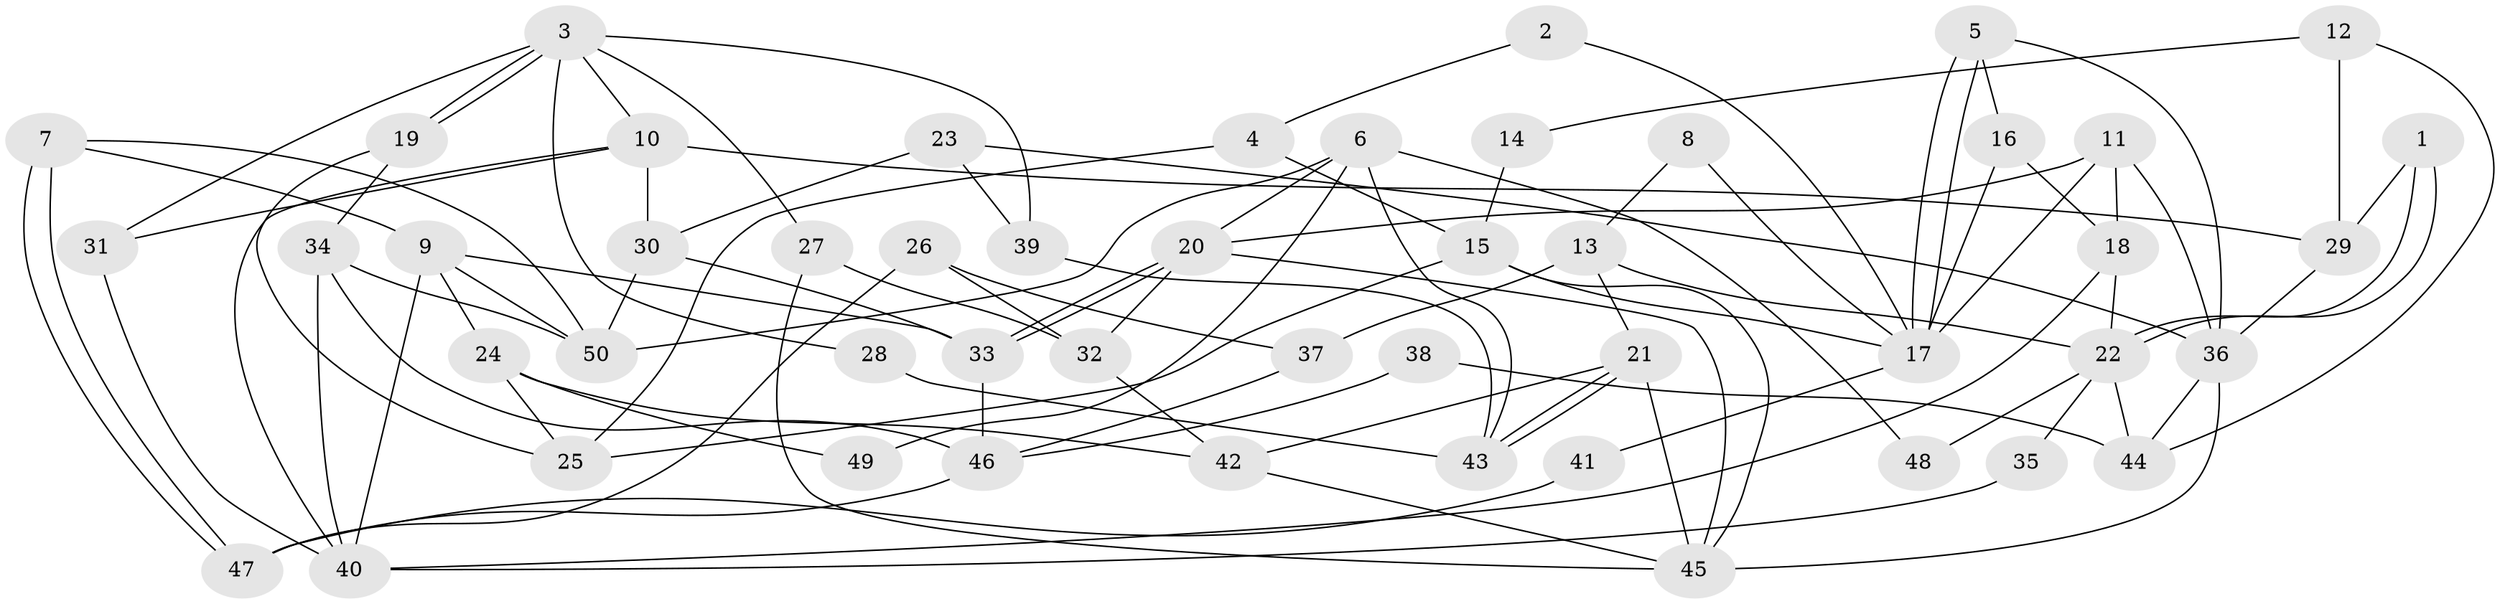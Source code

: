 // coarse degree distribution, {4: 0.25, 8: 0.125, 2: 0.1875, 7: 0.125, 9: 0.0625, 10: 0.0625, 3: 0.125, 5: 0.0625}
// Generated by graph-tools (version 1.1) at 2025/18/03/04/25 18:18:44]
// undirected, 50 vertices, 100 edges
graph export_dot {
graph [start="1"]
  node [color=gray90,style=filled];
  1;
  2;
  3;
  4;
  5;
  6;
  7;
  8;
  9;
  10;
  11;
  12;
  13;
  14;
  15;
  16;
  17;
  18;
  19;
  20;
  21;
  22;
  23;
  24;
  25;
  26;
  27;
  28;
  29;
  30;
  31;
  32;
  33;
  34;
  35;
  36;
  37;
  38;
  39;
  40;
  41;
  42;
  43;
  44;
  45;
  46;
  47;
  48;
  49;
  50;
  1 -- 22;
  1 -- 22;
  1 -- 29;
  2 -- 17;
  2 -- 4;
  3 -- 10;
  3 -- 19;
  3 -- 19;
  3 -- 27;
  3 -- 28;
  3 -- 31;
  3 -- 39;
  4 -- 15;
  4 -- 25;
  5 -- 17;
  5 -- 17;
  5 -- 16;
  5 -- 36;
  6 -- 43;
  6 -- 50;
  6 -- 20;
  6 -- 48;
  6 -- 49;
  7 -- 9;
  7 -- 47;
  7 -- 47;
  7 -- 50;
  8 -- 17;
  8 -- 13;
  9 -- 33;
  9 -- 24;
  9 -- 40;
  9 -- 50;
  10 -- 31;
  10 -- 40;
  10 -- 29;
  10 -- 30;
  11 -- 36;
  11 -- 20;
  11 -- 17;
  11 -- 18;
  12 -- 44;
  12 -- 29;
  12 -- 14;
  13 -- 21;
  13 -- 37;
  13 -- 22;
  14 -- 15;
  15 -- 17;
  15 -- 45;
  15 -- 25;
  16 -- 18;
  16 -- 17;
  17 -- 41;
  18 -- 22;
  18 -- 40;
  19 -- 34;
  19 -- 25;
  20 -- 33;
  20 -- 33;
  20 -- 32;
  20 -- 45;
  21 -- 43;
  21 -- 43;
  21 -- 45;
  21 -- 42;
  22 -- 35;
  22 -- 44;
  22 -- 48;
  23 -- 36;
  23 -- 30;
  23 -- 39;
  24 -- 42;
  24 -- 25;
  24 -- 49;
  26 -- 32;
  26 -- 47;
  26 -- 37;
  27 -- 32;
  27 -- 45;
  28 -- 43;
  29 -- 36;
  30 -- 50;
  30 -- 33;
  31 -- 40;
  32 -- 42;
  33 -- 46;
  34 -- 40;
  34 -- 50;
  34 -- 46;
  35 -- 40;
  36 -- 45;
  36 -- 44;
  37 -- 46;
  38 -- 46;
  38 -- 44;
  39 -- 43;
  41 -- 47;
  42 -- 45;
  46 -- 47;
}
